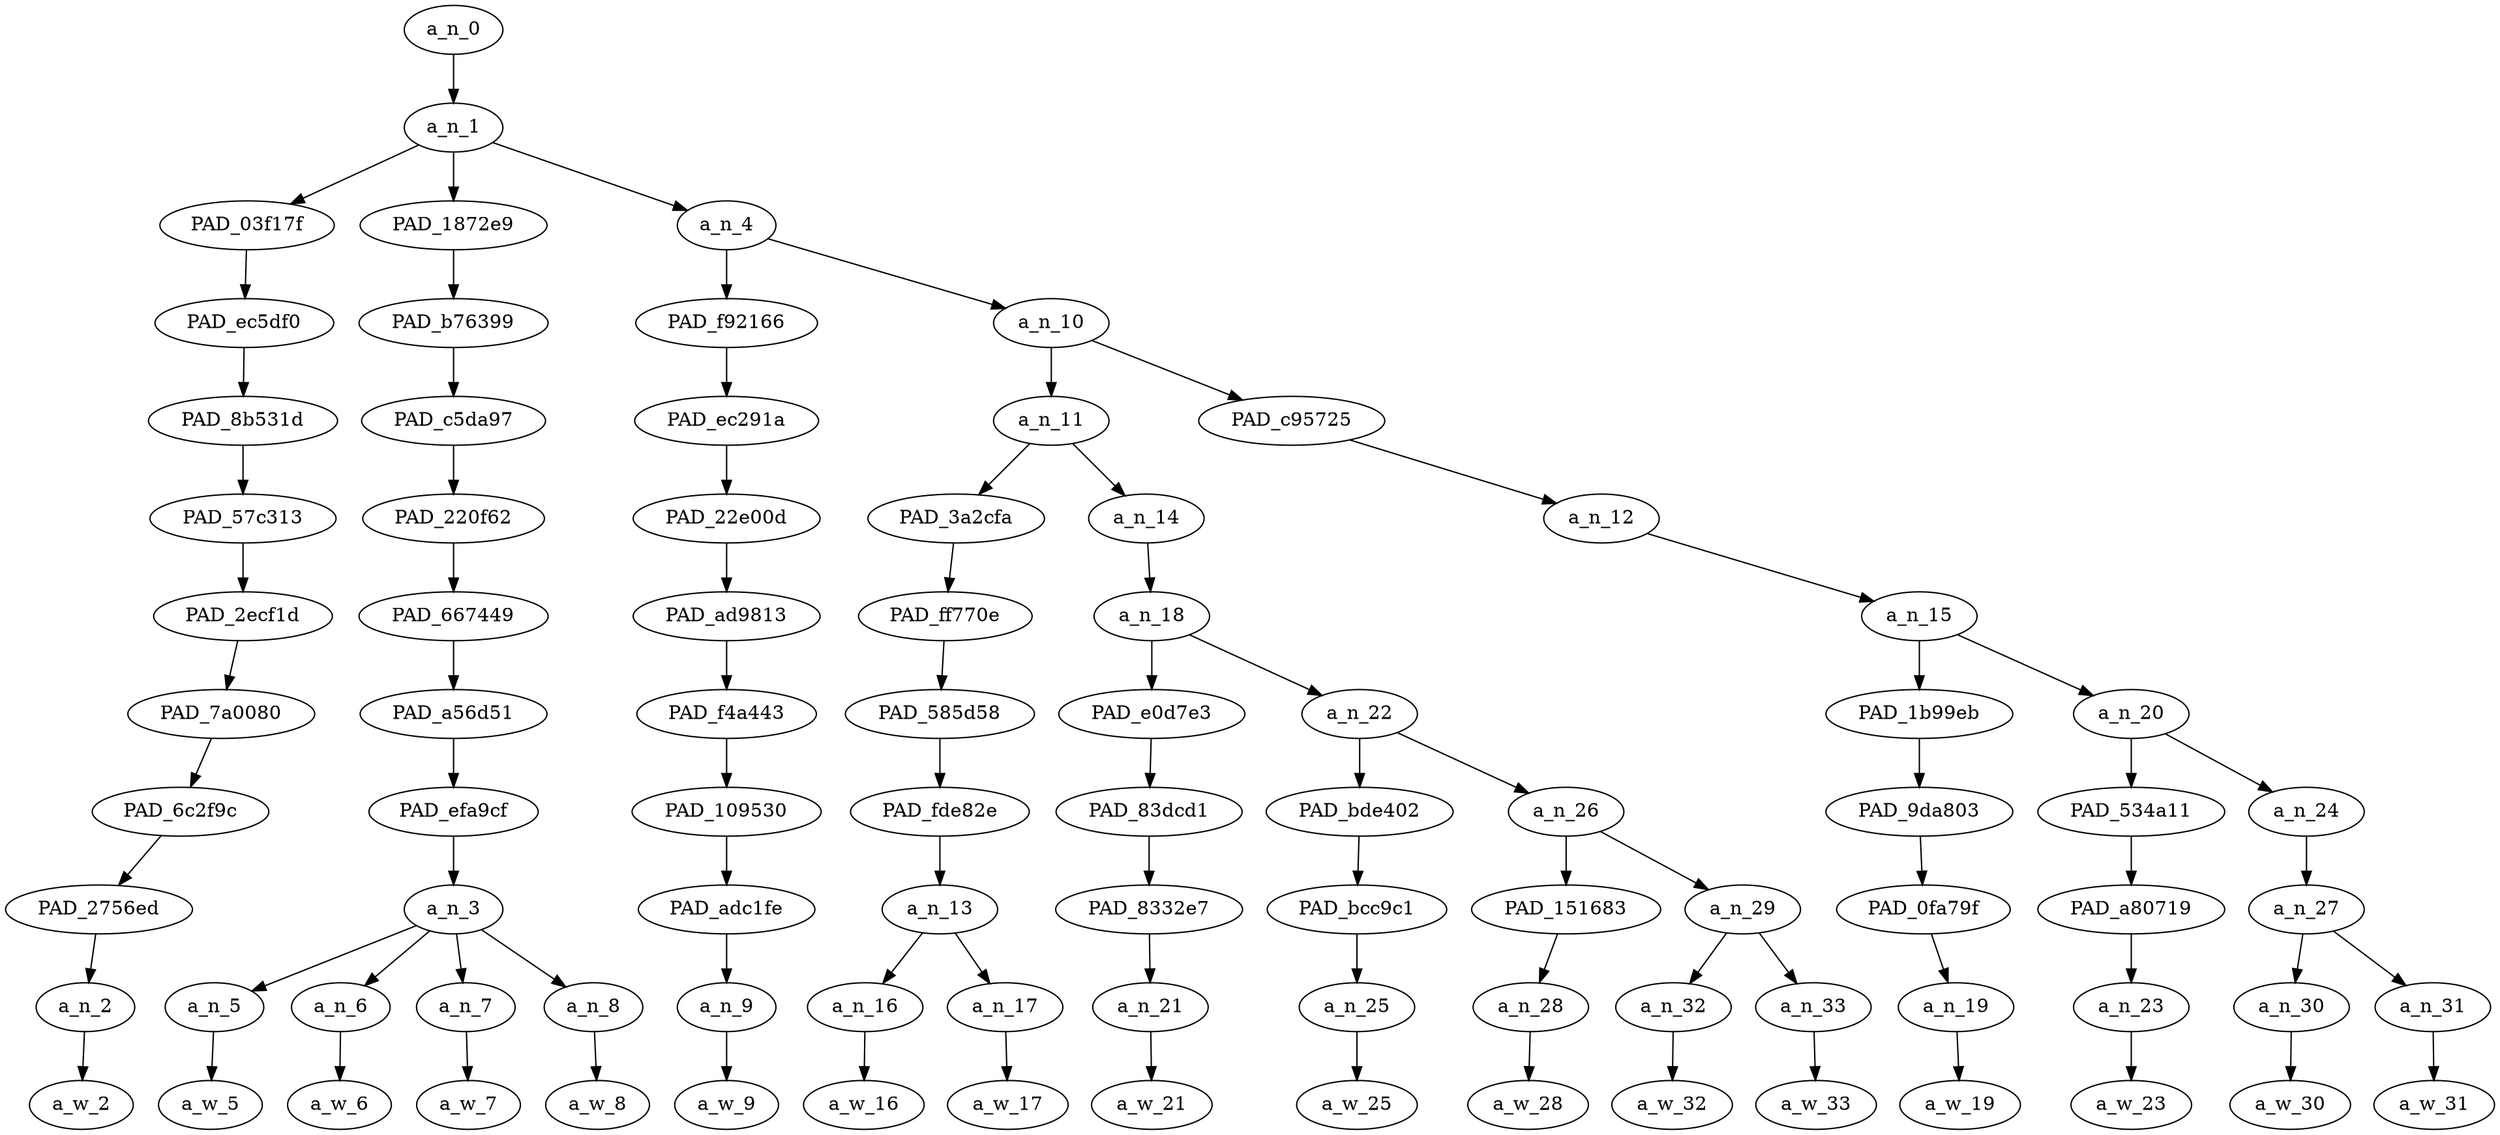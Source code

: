 strict digraph "" {
	a_n_0	[div_dir=1,
		index=0,
		level=11,
		pos="3.4661458333333335,11!",
		text_span="[0, 1, 2, 3, 4, 5, 6, 7, 8, 9, 10, 11, 12, 13, 14, 15, 16]",
		value=1.00000001];
	a_n_1	[div_dir=1,
		index=0,
		level=10,
		pos="3.4661458333333335,10!",
		text_span="[0, 1, 2, 3, 4, 5, 6, 7, 8, 9, 10, 11, 12, 13, 14, 15, 16]",
		value=0.99960286];
	a_n_0 -> a_n_1;
	PAD_03f17f	[div_dir=1,
		index=0,
		level=9,
		pos="0.0,9!",
		text_span="[0]",
		value=0.06054176];
	a_n_1 -> PAD_03f17f;
	PAD_1872e9	[div_dir=1,
		index=1,
		level=9,
		pos="2.5,9!",
		text_span="[1, 2, 3, 4]",
		value=0.31017190];
	a_n_1 -> PAD_1872e9;
	a_n_4	[div_dir=1,
		index=2,
		level=9,
		pos="7.8984375,9!",
		text_span="[5, 6, 7, 8, 9, 10, 11, 12, 13, 14, 15, 16]",
		value=0.62849205];
	a_n_1 -> a_n_4;
	PAD_ec5df0	[div_dir=1,
		index=0,
		level=8,
		pos="0.0,8!",
		text_span="[0]",
		value=0.06054176];
	PAD_03f17f -> PAD_ec5df0;
	PAD_8b531d	[div_dir=1,
		index=0,
		level=7,
		pos="0.0,7!",
		text_span="[0]",
		value=0.06054176];
	PAD_ec5df0 -> PAD_8b531d;
	PAD_57c313	[div_dir=1,
		index=0,
		level=6,
		pos="0.0,6!",
		text_span="[0]",
		value=0.06054176];
	PAD_8b531d -> PAD_57c313;
	PAD_2ecf1d	[div_dir=1,
		index=0,
		level=5,
		pos="0.0,5!",
		text_span="[0]",
		value=0.06054176];
	PAD_57c313 -> PAD_2ecf1d;
	PAD_7a0080	[div_dir=1,
		index=0,
		level=4,
		pos="0.0,4!",
		text_span="[0]",
		value=0.06054176];
	PAD_2ecf1d -> PAD_7a0080;
	PAD_6c2f9c	[div_dir=1,
		index=0,
		level=3,
		pos="0.0,3!",
		text_span="[0]",
		value=0.06054176];
	PAD_7a0080 -> PAD_6c2f9c;
	PAD_2756ed	[div_dir=1,
		index=0,
		level=2,
		pos="0.0,2!",
		text_span="[0]",
		value=0.06054176];
	PAD_6c2f9c -> PAD_2756ed;
	a_n_2	[div_dir=1,
		index=0,
		level=1,
		pos="0.0,1!",
		text_span="[0]",
		value=0.06054176];
	PAD_2756ed -> a_n_2;
	a_w_2	[div_dir=0,
		index=0,
		level=0,
		pos="0,0!",
		text_span="[0]",
		value=washed];
	a_n_2 -> a_w_2;
	PAD_b76399	[div_dir=1,
		index=1,
		level=8,
		pos="2.5,8!",
		text_span="[1, 2, 3, 4]",
		value=0.31017190];
	PAD_1872e9 -> PAD_b76399;
	PAD_c5da97	[div_dir=1,
		index=1,
		level=7,
		pos="2.5,7!",
		text_span="[1, 2, 3, 4]",
		value=0.31017190];
	PAD_b76399 -> PAD_c5da97;
	PAD_220f62	[div_dir=1,
		index=1,
		level=6,
		pos="2.5,6!",
		text_span="[1, 2, 3, 4]",
		value=0.31017190];
	PAD_c5da97 -> PAD_220f62;
	PAD_667449	[div_dir=1,
		index=1,
		level=5,
		pos="2.5,5!",
		text_span="[1, 2, 3, 4]",
		value=0.31017190];
	PAD_220f62 -> PAD_667449;
	PAD_a56d51	[div_dir=1,
		index=1,
		level=4,
		pos="2.5,4!",
		text_span="[1, 2, 3, 4]",
		value=0.31017190];
	PAD_667449 -> PAD_a56d51;
	PAD_efa9cf	[div_dir=1,
		index=1,
		level=3,
		pos="2.5,3!",
		text_span="[1, 2, 3, 4]",
		value=0.31017190];
	PAD_a56d51 -> PAD_efa9cf;
	a_n_3	[div_dir=1,
		index=1,
		level=2,
		pos="2.5,2!",
		text_span="[1, 2, 3, 4]",
		value=0.31017190];
	PAD_efa9cf -> a_n_3;
	a_n_5	[div_dir=1,
		index=1,
		level=1,
		pos="1.0,1!",
		text_span="[1]",
		value=0.05573329];
	a_n_3 -> a_n_5;
	a_n_6	[div_dir=1,
		index=2,
		level=1,
		pos="2.0,1!",
		text_span="[2]",
		value=0.05553153];
	a_n_3 -> a_n_6;
	a_n_7	[div_dir=1,
		index=3,
		level=1,
		pos="3.0,1!",
		text_span="[3]",
		value=0.08102975];
	a_n_3 -> a_n_7;
	a_n_8	[div_dir=-1,
		index=4,
		level=1,
		pos="4.0,1!",
		text_span="[4]",
		value=0.11767571];
	a_n_3 -> a_n_8;
	a_w_5	[div_dir=0,
		index=1,
		level=0,
		pos="1,0!",
		text_span="[1]",
		value=my];
	a_n_5 -> a_w_5;
	a_w_6	[div_dir=0,
		index=2,
		level=0,
		pos="2,0!",
		text_span="[2]",
		value=all];
	a_n_6 -> a_w_6;
	a_w_7	[div_dir=0,
		index=3,
		level=0,
		pos="3,0!",
		text_span="[3]",
		value=white];
	a_n_7 -> a_w_7;
	a_w_8	[div_dir=0,
		index=4,
		level=0,
		pos="4,0!",
		text_span="[4]",
		value=vans];
	a_n_8 -> a_w_8;
	PAD_f92166	[div_dir=1,
		index=2,
		level=8,
		pos="5.0,8!",
		text_span="[5]",
		value=0.04645506];
	a_n_4 -> PAD_f92166;
	a_n_10	[div_dir=1,
		index=3,
		level=8,
		pos="10.796875,8!",
		text_span="[6, 7, 8, 9, 10, 11, 12, 13, 14, 15, 16]",
		value=0.58171211];
	a_n_4 -> a_n_10;
	PAD_ec291a	[div_dir=1,
		index=2,
		level=7,
		pos="5.0,7!",
		text_span="[5]",
		value=0.04645506];
	PAD_f92166 -> PAD_ec291a;
	PAD_22e00d	[div_dir=1,
		index=2,
		level=6,
		pos="5.0,6!",
		text_span="[5]",
		value=0.04645506];
	PAD_ec291a -> PAD_22e00d;
	PAD_ad9813	[div_dir=1,
		index=2,
		level=5,
		pos="5.0,5!",
		text_span="[5]",
		value=0.04645506];
	PAD_22e00d -> PAD_ad9813;
	PAD_f4a443	[div_dir=1,
		index=2,
		level=4,
		pos="5.0,4!",
		text_span="[5]",
		value=0.04645506];
	PAD_ad9813 -> PAD_f4a443;
	PAD_109530	[div_dir=1,
		index=2,
		level=3,
		pos="5.0,3!",
		text_span="[5]",
		value=0.04645506];
	PAD_f4a443 -> PAD_109530;
	PAD_adc1fe	[div_dir=1,
		index=2,
		level=2,
		pos="5.0,2!",
		text_span="[5]",
		value=0.04645506];
	PAD_109530 -> PAD_adc1fe;
	a_n_9	[div_dir=1,
		index=5,
		level=1,
		pos="5.0,1!",
		text_span="[5]",
		value=0.04645506];
	PAD_adc1fe -> a_n_9;
	a_w_9	[div_dir=0,
		index=5,
		level=0,
		pos="5,0!",
		text_span="[5]",
		value=for];
	a_n_9 -> a_w_9;
	a_n_11	[div_dir=1,
		index=3,
		level=7,
		pos="7.71875,7!",
		text_span="[6, 7, 8, 9, 10, 11, 12]",
		value=0.38239376];
	a_n_10 -> a_n_11;
	PAD_c95725	[div_dir=1,
		index=4,
		level=7,
		pos="13.875,7!",
		text_span="[13, 14, 15, 16]",
		value=0.19908884];
	a_n_10 -> PAD_c95725;
	PAD_3a2cfa	[div_dir=1,
		index=3,
		level=6,
		pos="6.5,6!",
		text_span="[6, 7]",
		value=0.10239184];
	a_n_11 -> PAD_3a2cfa;
	a_n_14	[div_dir=1,
		index=4,
		level=6,
		pos="8.9375,6!",
		text_span="[8, 9, 10, 11, 12]",
		value=0.27978073];
	a_n_11 -> a_n_14;
	PAD_ff770e	[div_dir=1,
		index=3,
		level=5,
		pos="6.5,5!",
		text_span="[6, 7]",
		value=0.10239184];
	PAD_3a2cfa -> PAD_ff770e;
	PAD_585d58	[div_dir=1,
		index=3,
		level=4,
		pos="6.5,4!",
		text_span="[6, 7]",
		value=0.10239184];
	PAD_ff770e -> PAD_585d58;
	PAD_fde82e	[div_dir=1,
		index=3,
		level=3,
		pos="6.5,3!",
		text_span="[6, 7]",
		value=0.10239184];
	PAD_585d58 -> PAD_fde82e;
	a_n_13	[div_dir=1,
		index=3,
		level=2,
		pos="6.5,2!",
		text_span="[6, 7]",
		value=0.10239184];
	PAD_fde82e -> a_n_13;
	a_n_16	[div_dir=1,
		index=6,
		level=1,
		pos="6.0,1!",
		text_span="[6]",
		value=0.04182159];
	a_n_13 -> a_n_16;
	a_n_17	[div_dir=-1,
		index=7,
		level=1,
		pos="7.0,1!",
		text_span="[7]",
		value=0.06046632];
	a_n_13 -> a_n_17;
	a_w_16	[div_dir=0,
		index=6,
		level=0,
		pos="6,0!",
		text_span="[6]",
		value=my1];
	a_n_16 -> a_w_16;
	a_w_17	[div_dir=0,
		index=7,
		level=0,
		pos="7,0!",
		text_span="[7]",
		value=holiday];
	a_n_17 -> a_w_17;
	a_n_18	[div_dir=1,
		index=4,
		level=5,
		pos="8.9375,5!",
		text_span="[8, 9, 10, 11, 12]",
		value=0.27958533];
	a_n_14 -> a_n_18;
	PAD_e0d7e3	[div_dir=1,
		index=4,
		level=4,
		pos="8.0,4!",
		text_span="[8]",
		value=0.03638630];
	a_n_18 -> PAD_e0d7e3;
	a_n_22	[div_dir=1,
		index=5,
		level=4,
		pos="9.875,4!",
		text_span="[9, 10, 11, 12]",
		value=0.24300363];
	a_n_18 -> a_n_22;
	PAD_83dcd1	[div_dir=1,
		index=4,
		level=3,
		pos="8.0,3!",
		text_span="[8]",
		value=0.03638630];
	PAD_e0d7e3 -> PAD_83dcd1;
	PAD_8332e7	[div_dir=1,
		index=4,
		level=2,
		pos="8.0,2!",
		text_span="[8]",
		value=0.03638630];
	PAD_83dcd1 -> PAD_8332e7;
	a_n_21	[div_dir=1,
		index=8,
		level=1,
		pos="8.0,1!",
		text_span="[8]",
		value=0.03638630];
	PAD_8332e7 -> a_n_21;
	a_w_21	[div_dir=0,
		index=8,
		level=0,
		pos="8,0!",
		text_span="[8]",
		value=they];
	a_n_21 -> a_w_21;
	PAD_bde402	[div_dir=1,
		index=5,
		level=3,
		pos="9.0,3!",
		text_span="[9]",
		value=0.03273291];
	a_n_22 -> PAD_bde402;
	a_n_26	[div_dir=1,
		index=6,
		level=3,
		pos="10.75,3!",
		text_span="[10, 11, 12]",
		value=0.21006860];
	a_n_22 -> a_n_26;
	PAD_bcc9c1	[div_dir=1,
		index=5,
		level=2,
		pos="9.0,2!",
		text_span="[9]",
		value=0.03273291];
	PAD_bde402 -> PAD_bcc9c1;
	a_n_25	[div_dir=1,
		index=9,
		level=1,
		pos="9.0,1!",
		text_span="[9]",
		value=0.03273291];
	PAD_bcc9c1 -> a_n_25;
	a_w_25	[div_dir=0,
		index=9,
		level=0,
		pos="9,0!",
		text_span="[9]",
		value=have];
	a_n_25 -> a_w_25;
	PAD_151683	[div_dir=1,
		index=6,
		level=2,
		pos="10.0,2!",
		text_span="[10]",
		value=0.04664464];
	a_n_26 -> PAD_151683;
	a_n_29	[div_dir=1,
		index=7,
		level=2,
		pos="11.5,2!",
		text_span="[11, 12]",
		value=0.16325974];
	a_n_26 -> a_n_29;
	a_n_28	[div_dir=1,
		index=10,
		level=1,
		pos="10.0,1!",
		text_span="[10]",
		value=0.04664464];
	PAD_151683 -> a_n_28;
	a_w_28	[div_dir=0,
		index=10,
		level=0,
		pos="10,0!",
		text_span="[10]",
		value=gone];
	a_n_28 -> a_w_28;
	a_n_32	[div_dir=-1,
		index=11,
		level=1,
		pos="11.0,1!",
		text_span="[11]",
		value=0.07319741];
	a_n_29 -> a_n_32;
	a_n_33	[div_dir=1,
		index=12,
		level=1,
		pos="12.0,1!",
		text_span="[12]",
		value=0.09003764];
	a_n_29 -> a_n_33;
	a_w_32	[div_dir=0,
		index=11,
		level=0,
		pos="11,0!",
		text_span="[11]",
		value=yellow];
	a_n_32 -> a_w_32;
	a_w_33	[div_dir=0,
		index=12,
		level=0,
		pos="12,0!",
		text_span="[12]",
		value=lol];
	a_n_33 -> a_w_33;
	a_n_12	[div_dir=1,
		index=5,
		level=6,
		pos="13.875,6!",
		text_span="[13, 14, 15, 16]",
		value=0.19908884];
	PAD_c95725 -> a_n_12;
	a_n_15	[div_dir=1,
		index=5,
		level=5,
		pos="13.875,5!",
		text_span="[13, 14, 15, 16]",
		value=0.19900405];
	a_n_12 -> a_n_15;
	PAD_1b99eb	[div_dir=1,
		index=6,
		level=4,
		pos="13.0,4!",
		text_span="[13]",
		value=0.04006495];
	a_n_15 -> PAD_1b99eb;
	a_n_20	[div_dir=-1,
		index=7,
		level=4,
		pos="14.75,4!",
		text_span="[14, 15, 16]",
		value=0.15885432];
	a_n_15 -> a_n_20;
	PAD_9da803	[div_dir=1,
		index=7,
		level=3,
		pos="13.0,3!",
		text_span="[13]",
		value=0.04006495];
	PAD_1b99eb -> PAD_9da803;
	PAD_0fa79f	[div_dir=1,
		index=8,
		level=2,
		pos="13.0,2!",
		text_span="[13]",
		value=0.04006495];
	PAD_9da803 -> PAD_0fa79f;
	a_n_19	[div_dir=1,
		index=13,
		level=1,
		pos="13.0,1!",
		text_span="[13]",
		value=0.04006495];
	PAD_0fa79f -> a_n_19;
	a_w_19	[div_dir=0,
		index=13,
		level=0,
		pos="13,0!",
		text_span="[13]",
		value=i];
	a_n_19 -> a_w_19;
	PAD_534a11	[div_dir=1,
		index=8,
		level=3,
		pos="14.0,3!",
		text_span="[14]",
		value=0.04209878];
	a_n_20 -> PAD_534a11;
	a_n_24	[div_dir=-1,
		index=9,
		level=3,
		pos="15.5,3!",
		text_span="[15, 16]",
		value=0.11664261];
	a_n_20 -> a_n_24;
	PAD_a80719	[div_dir=1,
		index=9,
		level=2,
		pos="14.0,2!",
		text_span="[14]",
		value=0.04209878];
	PAD_534a11 -> PAD_a80719;
	a_n_23	[div_dir=1,
		index=14,
		level=1,
		pos="14.0,1!",
		text_span="[14]",
		value=0.04209878];
	PAD_a80719 -> a_n_23;
	a_w_23	[div_dir=0,
		index=14,
		level=0,
		pos="14,0!",
		text_span="[14]",
		value=want];
	a_n_23 -> a_w_23;
	a_n_27	[div_dir=-1,
		index=10,
		level=2,
		pos="15.5,2!",
		text_span="[15, 16]",
		value=0.11648456];
	a_n_24 -> a_n_27;
	a_n_30	[div_dir=1,
		index=15,
		level=1,
		pos="15.0,1!",
		text_span="[15]",
		value=0.03750282];
	a_n_27 -> a_n_30;
	a_n_31	[div_dir=-1,
		index=16,
		level=1,
		pos="16.0,1!",
		text_span="[16]",
		value=0.07882368];
	a_n_27 -> a_n_31;
	a_w_30	[div_dir=0,
		index=15,
		level=0,
		pos="15,0!",
		text_span="[15]",
		value=to];
	a_n_30 -> a_w_30;
	a_w_31	[div_dir=0,
		index=16,
		level=0,
		pos="16,0!",
		text_span="[16]",
		value=cry];
	a_n_31 -> a_w_31;
}

